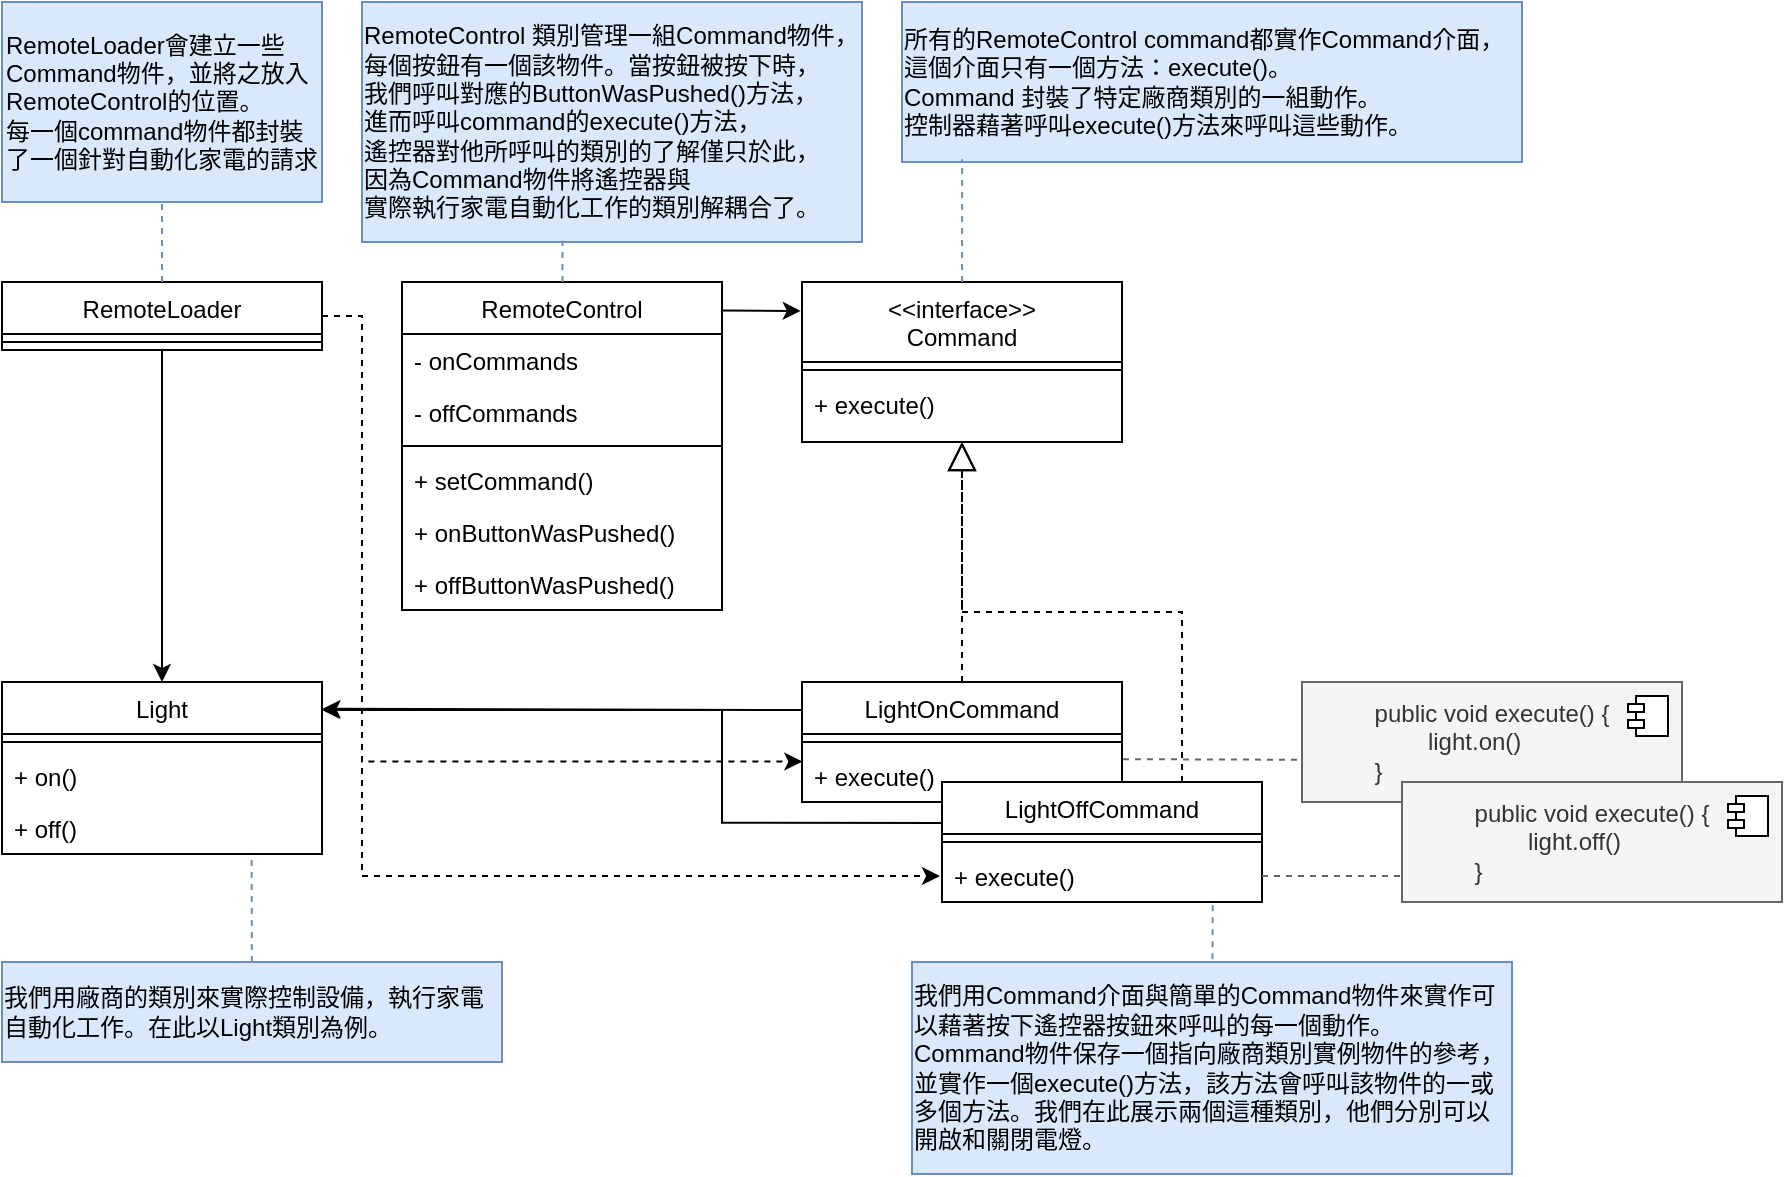 <mxfile version="24.0.4" type="device">
  <diagram id="C5RBs43oDa-KdzZeNtuy" name="Page-1">
    <mxGraphModel dx="834" dy="1242" grid="1" gridSize="10" guides="1" tooltips="1" connect="1" arrows="1" fold="1" page="1" pageScale="1" pageWidth="827" pageHeight="1169" math="0" shadow="0">
      <root>
        <mxCell id="WIyWlLk6GJQsqaUBKTNV-0" />
        <mxCell id="WIyWlLk6GJQsqaUBKTNV-1" parent="WIyWlLk6GJQsqaUBKTNV-0" />
        <mxCell id="zkfFHV4jXpPFQw0GAbJ--6" value="RemoteLoader" style="swimlane;fontStyle=0;align=center;verticalAlign=top;childLayout=stackLayout;horizontal=1;startSize=26;horizontalStack=0;resizeParent=1;resizeLast=0;collapsible=1;marginBottom=0;rounded=0;shadow=0;strokeWidth=1;" parent="WIyWlLk6GJQsqaUBKTNV-1" vertex="1">
          <mxGeometry x="120" y="160" width="160" height="34" as="geometry">
            <mxRectangle x="130" y="380" width="160" height="26" as="alternateBounds" />
          </mxGeometry>
        </mxCell>
        <mxCell id="zkfFHV4jXpPFQw0GAbJ--9" value="" style="line;html=1;strokeWidth=1;align=left;verticalAlign=middle;spacingTop=-1;spacingLeft=3;spacingRight=3;rotatable=0;labelPosition=right;points=[];portConstraint=eastwest;" parent="zkfFHV4jXpPFQw0GAbJ--6" vertex="1">
          <mxGeometry y="26" width="160" height="8" as="geometry" />
        </mxCell>
        <mxCell id="zkfFHV4jXpPFQw0GAbJ--13" value="Light" style="swimlane;fontStyle=0;align=center;verticalAlign=top;childLayout=stackLayout;horizontal=1;startSize=26;horizontalStack=0;resizeParent=1;resizeLast=0;collapsible=1;marginBottom=0;rounded=0;shadow=0;strokeWidth=1;" parent="WIyWlLk6GJQsqaUBKTNV-1" vertex="1">
          <mxGeometry x="120" y="360" width="160" height="86" as="geometry">
            <mxRectangle x="340" y="380" width="170" height="26" as="alternateBounds" />
          </mxGeometry>
        </mxCell>
        <mxCell id="zkfFHV4jXpPFQw0GAbJ--15" value="" style="line;html=1;strokeWidth=1;align=left;verticalAlign=middle;spacingTop=-1;spacingLeft=3;spacingRight=3;rotatable=0;labelPosition=right;points=[];portConstraint=eastwest;" parent="zkfFHV4jXpPFQw0GAbJ--13" vertex="1">
          <mxGeometry y="26" width="160" height="8" as="geometry" />
        </mxCell>
        <mxCell id="zkfFHV4jXpPFQw0GAbJ--11" value="+ on()" style="text;align=left;verticalAlign=top;spacingLeft=4;spacingRight=4;overflow=hidden;rotatable=0;points=[[0,0.5],[1,0.5]];portConstraint=eastwest;" parent="zkfFHV4jXpPFQw0GAbJ--13" vertex="1">
          <mxGeometry y="34" width="160" height="26" as="geometry" />
        </mxCell>
        <mxCell id="zkfFHV4jXpPFQw0GAbJ--8" value="+ off()" style="text;align=left;verticalAlign=top;spacingLeft=4;spacingRight=4;overflow=hidden;rotatable=0;points=[[0,0.5],[1,0.5]];portConstraint=eastwest;rounded=0;shadow=0;html=0;" parent="zkfFHV4jXpPFQw0GAbJ--13" vertex="1">
          <mxGeometry y="60" width="160" height="26" as="geometry" />
        </mxCell>
        <mxCell id="zkfFHV4jXpPFQw0GAbJ--17" value="&lt;&lt;interface&gt;&gt;&#xa;Command" style="swimlane;fontStyle=0;align=center;verticalAlign=top;childLayout=stackLayout;horizontal=1;startSize=40;horizontalStack=0;resizeParent=1;resizeLast=0;collapsible=1;marginBottom=0;rounded=0;shadow=0;strokeWidth=1;" parent="WIyWlLk6GJQsqaUBKTNV-1" vertex="1">
          <mxGeometry x="520" y="160" width="160" height="80" as="geometry">
            <mxRectangle x="550" y="140" width="160" height="26" as="alternateBounds" />
          </mxGeometry>
        </mxCell>
        <mxCell id="zkfFHV4jXpPFQw0GAbJ--23" value="" style="line;html=1;strokeWidth=1;align=left;verticalAlign=middle;spacingTop=-1;spacingLeft=3;spacingRight=3;rotatable=0;labelPosition=right;points=[];portConstraint=eastwest;" parent="zkfFHV4jXpPFQw0GAbJ--17" vertex="1">
          <mxGeometry y="40" width="160" height="8" as="geometry" />
        </mxCell>
        <mxCell id="zkfFHV4jXpPFQw0GAbJ--24" value="+ execute()" style="text;align=left;verticalAlign=top;spacingLeft=4;spacingRight=4;overflow=hidden;rotatable=0;points=[[0,0.5],[1,0.5]];portConstraint=eastwest;" parent="zkfFHV4jXpPFQw0GAbJ--17" vertex="1">
          <mxGeometry y="48" width="160" height="26" as="geometry" />
        </mxCell>
        <mxCell id="anBJevIob4cp4GnElAmz-0" value="LightOnCommand" style="swimlane;fontStyle=0;align=center;verticalAlign=top;childLayout=stackLayout;horizontal=1;startSize=26;horizontalStack=0;resizeParent=1;resizeLast=0;collapsible=1;marginBottom=0;rounded=0;shadow=0;strokeWidth=1;" vertex="1" parent="WIyWlLk6GJQsqaUBKTNV-1">
          <mxGeometry x="520" y="360" width="160" height="60" as="geometry">
            <mxRectangle x="340" y="380" width="170" height="26" as="alternateBounds" />
          </mxGeometry>
        </mxCell>
        <mxCell id="anBJevIob4cp4GnElAmz-1" value="" style="line;html=1;strokeWidth=1;align=left;verticalAlign=middle;spacingTop=-1;spacingLeft=3;spacingRight=3;rotatable=0;labelPosition=right;points=[];portConstraint=eastwest;" vertex="1" parent="anBJevIob4cp4GnElAmz-0">
          <mxGeometry y="26" width="160" height="8" as="geometry" />
        </mxCell>
        <mxCell id="anBJevIob4cp4GnElAmz-8" value="+ execute()" style="text;align=left;verticalAlign=top;spacingLeft=4;spacingRight=4;overflow=hidden;rotatable=0;points=[[0,0.5],[1,0.5]];portConstraint=eastwest;" vertex="1" parent="anBJevIob4cp4GnElAmz-0">
          <mxGeometry y="34" width="160" height="26" as="geometry" />
        </mxCell>
        <mxCell id="anBJevIob4cp4GnElAmz-4" value="LightOffCommand" style="swimlane;fontStyle=0;align=center;verticalAlign=top;childLayout=stackLayout;horizontal=1;startSize=26;horizontalStack=0;resizeParent=1;resizeLast=0;collapsible=1;marginBottom=0;rounded=0;shadow=0;strokeWidth=1;" vertex="1" parent="WIyWlLk6GJQsqaUBKTNV-1">
          <mxGeometry x="590" y="410" width="160" height="60" as="geometry">
            <mxRectangle x="340" y="380" width="170" height="26" as="alternateBounds" />
          </mxGeometry>
        </mxCell>
        <mxCell id="anBJevIob4cp4GnElAmz-5" value="" style="line;html=1;strokeWidth=1;align=left;verticalAlign=middle;spacingTop=-1;spacingLeft=3;spacingRight=3;rotatable=0;labelPosition=right;points=[];portConstraint=eastwest;" vertex="1" parent="anBJevIob4cp4GnElAmz-4">
          <mxGeometry y="26" width="160" height="8" as="geometry" />
        </mxCell>
        <mxCell id="anBJevIob4cp4GnElAmz-9" value="+ execute()" style="text;align=left;verticalAlign=top;spacingLeft=4;spacingRight=4;overflow=hidden;rotatable=0;points=[[0,0.5],[1,0.5]];portConstraint=eastwest;" vertex="1" parent="anBJevIob4cp4GnElAmz-4">
          <mxGeometry y="34" width="160" height="26" as="geometry" />
        </mxCell>
        <mxCell id="anBJevIob4cp4GnElAmz-10" value="RemoteControl" style="swimlane;fontStyle=0;align=center;verticalAlign=top;childLayout=stackLayout;horizontal=1;startSize=26;horizontalStack=0;resizeParent=1;resizeLast=0;collapsible=1;marginBottom=0;rounded=0;shadow=0;strokeWidth=1;" vertex="1" parent="WIyWlLk6GJQsqaUBKTNV-1">
          <mxGeometry x="320" y="160" width="160" height="164" as="geometry">
            <mxRectangle x="340" y="380" width="170" height="26" as="alternateBounds" />
          </mxGeometry>
        </mxCell>
        <mxCell id="anBJevIob4cp4GnElAmz-14" value="- onCommands" style="text;align=left;verticalAlign=top;spacingLeft=4;spacingRight=4;overflow=hidden;rotatable=0;points=[[0,0.5],[1,0.5]];portConstraint=eastwest;" vertex="1" parent="anBJevIob4cp4GnElAmz-10">
          <mxGeometry y="26" width="160" height="26" as="geometry" />
        </mxCell>
        <mxCell id="anBJevIob4cp4GnElAmz-15" value="- offCommands" style="text;align=left;verticalAlign=top;spacingLeft=4;spacingRight=4;overflow=hidden;rotatable=0;points=[[0,0.5],[1,0.5]];portConstraint=eastwest;" vertex="1" parent="anBJevIob4cp4GnElAmz-10">
          <mxGeometry y="52" width="160" height="26" as="geometry" />
        </mxCell>
        <mxCell id="anBJevIob4cp4GnElAmz-11" value="" style="line;html=1;strokeWidth=1;align=left;verticalAlign=middle;spacingTop=-1;spacingLeft=3;spacingRight=3;rotatable=0;labelPosition=right;points=[];portConstraint=eastwest;" vertex="1" parent="anBJevIob4cp4GnElAmz-10">
          <mxGeometry y="78" width="160" height="8" as="geometry" />
        </mxCell>
        <mxCell id="anBJevIob4cp4GnElAmz-12" value="+ setCommand()" style="text;align=left;verticalAlign=top;spacingLeft=4;spacingRight=4;overflow=hidden;rotatable=0;points=[[0,0.5],[1,0.5]];portConstraint=eastwest;" vertex="1" parent="anBJevIob4cp4GnElAmz-10">
          <mxGeometry y="86" width="160" height="26" as="geometry" />
        </mxCell>
        <mxCell id="anBJevIob4cp4GnElAmz-13" value="+ onButtonWasPushed()" style="text;align=left;verticalAlign=top;spacingLeft=4;spacingRight=4;overflow=hidden;rotatable=0;points=[[0,0.5],[1,0.5]];portConstraint=eastwest;rounded=0;shadow=0;html=0;" vertex="1" parent="anBJevIob4cp4GnElAmz-10">
          <mxGeometry y="112" width="160" height="26" as="geometry" />
        </mxCell>
        <mxCell id="anBJevIob4cp4GnElAmz-16" value="+ offButtonWasPushed()" style="text;align=left;verticalAlign=top;spacingLeft=4;spacingRight=4;overflow=hidden;rotatable=0;points=[[0,0.5],[1,0.5]];portConstraint=eastwest;rounded=0;shadow=0;html=0;" vertex="1" parent="anBJevIob4cp4GnElAmz-10">
          <mxGeometry y="138" width="160" height="26" as="geometry" />
        </mxCell>
        <mxCell id="anBJevIob4cp4GnElAmz-17" value="" style="endArrow=classic;html=1;rounded=0;" edge="1" parent="WIyWlLk6GJQsqaUBKTNV-1" source="zkfFHV4jXpPFQw0GAbJ--6" target="zkfFHV4jXpPFQw0GAbJ--13">
          <mxGeometry width="50" height="50" relative="1" as="geometry">
            <mxPoint x="230" y="590" as="sourcePoint" />
            <mxPoint x="280" y="540" as="targetPoint" />
          </mxGeometry>
        </mxCell>
        <mxCell id="anBJevIob4cp4GnElAmz-18" value="" style="endArrow=block;dashed=1;endFill=0;endSize=12;html=1;rounded=0;" edge="1" parent="WIyWlLk6GJQsqaUBKTNV-1" source="anBJevIob4cp4GnElAmz-0" target="zkfFHV4jXpPFQw0GAbJ--17">
          <mxGeometry width="160" relative="1" as="geometry">
            <mxPoint x="570" y="310" as="sourcePoint" />
            <mxPoint x="730" y="310" as="targetPoint" />
          </mxGeometry>
        </mxCell>
        <mxCell id="anBJevIob4cp4GnElAmz-19" value="" style="endArrow=block;dashed=1;endFill=0;endSize=12;html=1;rounded=0;edgeStyle=elbowEdgeStyle;elbow=vertical;exitX=0.75;exitY=0;exitDx=0;exitDy=0;" edge="1" parent="WIyWlLk6GJQsqaUBKTNV-1" source="anBJevIob4cp4GnElAmz-4" target="zkfFHV4jXpPFQw0GAbJ--17">
          <mxGeometry width="160" relative="1" as="geometry">
            <mxPoint x="730" y="370" as="sourcePoint" />
            <mxPoint x="730" y="250" as="targetPoint" />
          </mxGeometry>
        </mxCell>
        <mxCell id="anBJevIob4cp4GnElAmz-20" value="" style="endArrow=classic;dashed=1;endFill=1;endSize=6;html=1;rounded=0;edgeStyle=orthogonalEdgeStyle;elbow=vertical;entryX=0.001;entryY=0.223;entryDx=0;entryDy=0;entryPerimeter=0;" edge="1" parent="WIyWlLk6GJQsqaUBKTNV-1" source="zkfFHV4jXpPFQw0GAbJ--6" target="anBJevIob4cp4GnElAmz-8">
          <mxGeometry width="160" relative="1" as="geometry">
            <mxPoint x="420" y="500" as="sourcePoint" />
            <mxPoint x="310" y="340" as="targetPoint" />
            <Array as="points">
              <mxPoint x="300" y="177" />
              <mxPoint x="300" y="400" />
            </Array>
          </mxGeometry>
        </mxCell>
        <mxCell id="anBJevIob4cp4GnElAmz-21" value="" style="endArrow=classic;dashed=1;endFill=1;endSize=6;html=1;rounded=0;edgeStyle=orthogonalEdgeStyle;elbow=vertical;exitX=1;exitY=0.5;exitDx=0;exitDy=0;" edge="1" parent="WIyWlLk6GJQsqaUBKTNV-1" source="zkfFHV4jXpPFQw0GAbJ--6">
          <mxGeometry width="160" relative="1" as="geometry">
            <mxPoint x="280" y="297" as="sourcePoint" />
            <mxPoint x="589" y="457" as="targetPoint" />
            <Array as="points">
              <mxPoint x="300" y="177" />
              <mxPoint x="300" y="457" />
            </Array>
          </mxGeometry>
        </mxCell>
        <mxCell id="anBJevIob4cp4GnElAmz-22" value="" style="endArrow=classic;html=1;rounded=0;exitX=0.999;exitY=0.087;exitDx=0;exitDy=0;exitPerimeter=0;entryX=-0.004;entryY=0.181;entryDx=0;entryDy=0;entryPerimeter=0;" edge="1" parent="WIyWlLk6GJQsqaUBKTNV-1" source="anBJevIob4cp4GnElAmz-10" target="zkfFHV4jXpPFQw0GAbJ--17">
          <mxGeometry width="50" height="50" relative="1" as="geometry">
            <mxPoint x="519" y="80" as="sourcePoint" />
            <mxPoint x="519" y="126" as="targetPoint" />
          </mxGeometry>
        </mxCell>
        <mxCell id="anBJevIob4cp4GnElAmz-23" value="" style="endArrow=classic;html=1;rounded=0;exitX=0;exitY=0.25;exitDx=0;exitDy=0;entryX=1.001;entryY=0.156;entryDx=0;entryDy=0;entryPerimeter=0;" edge="1" parent="WIyWlLk6GJQsqaUBKTNV-1" target="zkfFHV4jXpPFQw0GAbJ--13">
          <mxGeometry width="50" height="50" relative="1" as="geometry">
            <mxPoint x="520" y="374" as="sourcePoint" />
            <mxPoint x="278.08" y="373.276" as="targetPoint" />
          </mxGeometry>
        </mxCell>
        <mxCell id="anBJevIob4cp4GnElAmz-24" value="" style="endArrow=classic;html=1;rounded=0;entryX=1.001;entryY=0.156;entryDx=0;entryDy=0;entryPerimeter=0;edgeStyle=orthogonalEdgeStyle;exitX=-0.001;exitY=0.324;exitDx=0;exitDy=0;exitPerimeter=0;" edge="1" parent="WIyWlLk6GJQsqaUBKTNV-1">
          <mxGeometry width="50" height="50" relative="1" as="geometry">
            <mxPoint x="589.84" y="430.44" as="sourcePoint" />
            <mxPoint x="280" y="374" as="targetPoint" />
            <Array as="points">
              <mxPoint x="480" y="430" />
              <mxPoint x="480" y="374" />
            </Array>
          </mxGeometry>
        </mxCell>
        <mxCell id="anBJevIob4cp4GnElAmz-27" value="public void execute() {&lt;div style=&quot;text-align: left;&quot;&gt;&lt;span style=&quot;white-space: pre;&quot;&gt;&#x9;&lt;/span&gt;light.on()&lt;br&gt;&lt;/div&gt;&lt;div style=&quot;text-align: left;&quot;&gt;}&lt;/div&gt;" style="html=1;dropTarget=0;whiteSpace=wrap;fillColor=#f5f5f5;fontColor=#333333;strokeColor=#666666;" vertex="1" parent="WIyWlLk6GJQsqaUBKTNV-1">
          <mxGeometry x="770" y="360" width="190" height="60" as="geometry" />
        </mxCell>
        <mxCell id="anBJevIob4cp4GnElAmz-28" value="" style="shape=module;jettyWidth=8;jettyHeight=4;" vertex="1" parent="anBJevIob4cp4GnElAmz-27">
          <mxGeometry x="1" width="20" height="20" relative="1" as="geometry">
            <mxPoint x="-27" y="7" as="offset" />
          </mxGeometry>
        </mxCell>
        <mxCell id="anBJevIob4cp4GnElAmz-29" value="public void execute() {&lt;div style=&quot;text-align: left;&quot;&gt;&lt;span style=&quot;white-space: pre;&quot;&gt;&#x9;&lt;/span&gt;light.off()&lt;br&gt;&lt;/div&gt;&lt;div style=&quot;text-align: left;&quot;&gt;}&lt;/div&gt;" style="html=1;dropTarget=0;whiteSpace=wrap;fillColor=#f5f5f5;fontColor=#333333;strokeColor=#666666;" vertex="1" parent="WIyWlLk6GJQsqaUBKTNV-1">
          <mxGeometry x="820" y="410" width="190" height="60" as="geometry" />
        </mxCell>
        <mxCell id="anBJevIob4cp4GnElAmz-30" value="" style="shape=module;jettyWidth=8;jettyHeight=4;" vertex="1" parent="anBJevIob4cp4GnElAmz-29">
          <mxGeometry x="1" width="20" height="20" relative="1" as="geometry">
            <mxPoint x="-27" y="7" as="offset" />
          </mxGeometry>
        </mxCell>
        <mxCell id="anBJevIob4cp4GnElAmz-31" value="" style="endArrow=none;dashed=1;html=1;rounded=0;fillColor=#f5f5f5;strokeColor=#666666;exitX=1.003;exitY=0.177;exitDx=0;exitDy=0;exitPerimeter=0;entryX=-0.002;entryY=0.648;entryDx=0;entryDy=0;entryPerimeter=0;" edge="1" parent="WIyWlLk6GJQsqaUBKTNV-1" source="anBJevIob4cp4GnElAmz-8" target="anBJevIob4cp4GnElAmz-27">
          <mxGeometry width="50" height="50" relative="1" as="geometry">
            <mxPoint x="720" y="380" as="sourcePoint" />
            <mxPoint x="770" y="330" as="targetPoint" />
          </mxGeometry>
        </mxCell>
        <mxCell id="anBJevIob4cp4GnElAmz-32" value="" style="endArrow=none;dashed=1;html=1;rounded=0;fillColor=#f5f5f5;strokeColor=#666666;entryX=-0.002;entryY=0.648;entryDx=0;entryDy=0;entryPerimeter=0;" edge="1" parent="WIyWlLk6GJQsqaUBKTNV-1">
          <mxGeometry width="50" height="50" relative="1" as="geometry">
            <mxPoint x="750" y="457" as="sourcePoint" />
            <mxPoint x="820" y="457" as="targetPoint" />
          </mxGeometry>
        </mxCell>
        <mxCell id="anBJevIob4cp4GnElAmz-34" value="RemoteLoader會建立一些&lt;br&gt;Command物件，並將之放入&lt;br&gt;RemoteControl的位置。&lt;div&gt;每一個command物件都封裝&lt;br&gt;了一個針對自動化家電的請求&lt;/div&gt;" style="html=1;whiteSpace=wrap;fillColor=#dae8fc;strokeColor=#6c8ebf;align=left;" vertex="1" parent="WIyWlLk6GJQsqaUBKTNV-1">
          <mxGeometry x="120" y="20" width="160" height="100" as="geometry" />
        </mxCell>
        <mxCell id="anBJevIob4cp4GnElAmz-35" value="&lt;div style=&quot;text-align: left;&quot;&gt;&lt;span style=&quot;background-color: initial;&quot;&gt;RemoteControl 類別管理一組&lt;/span&gt;&lt;span style=&quot;background-color: initial;&quot;&gt;Command物件，每個按鈕有一個&lt;/span&gt;&lt;span style=&quot;background-color: initial;&quot;&gt;該物件。當按鈕被按下時，&lt;br&gt;&lt;/span&gt;&lt;span style=&quot;background-color: initial;&quot;&gt;我們呼叫對應的ButtonWasPushed()方法，&lt;br&gt;進而呼叫command的execute()方法，&lt;/span&gt;&lt;/div&gt;&lt;div style=&quot;text-align: left;&quot;&gt;&lt;span style=&quot;background-color: initial;&quot;&gt;遙控器對他所呼叫的類別的了解僅只於此，&lt;/span&gt;&lt;/div&gt;&lt;div style=&quot;text-align: left;&quot;&gt;&lt;span style=&quot;background-color: initial;&quot;&gt;因為Command物件將遙控器與&lt;br&gt;實際執行家電自動化工作的類別解耦合了。&lt;/span&gt;&lt;/div&gt;" style="html=1;whiteSpace=wrap;fillColor=#dae8fc;strokeColor=#6c8ebf;" vertex="1" parent="WIyWlLk6GJQsqaUBKTNV-1">
          <mxGeometry x="300" y="20" width="250" height="120" as="geometry" />
        </mxCell>
        <mxCell id="anBJevIob4cp4GnElAmz-36" value="&lt;div style=&quot;text-align: left;&quot;&gt;所有的RemoteControl command都實作Command介面，這個介面只有一個方法：execute()。&lt;/div&gt;&lt;div style=&quot;text-align: left;&quot;&gt;Command 封裝了特定廠商類別的一組動作。&lt;/div&gt;&lt;div style=&quot;text-align: left;&quot;&gt;控制器藉著呼叫execute()方法來呼叫這些動作。&lt;/div&gt;" style="html=1;whiteSpace=wrap;fillColor=#dae8fc;strokeColor=#6c8ebf;" vertex="1" parent="WIyWlLk6GJQsqaUBKTNV-1">
          <mxGeometry x="570" y="20" width="310" height="80" as="geometry" />
        </mxCell>
        <mxCell id="anBJevIob4cp4GnElAmz-37" value="&lt;div style=&quot;text-align: left;&quot;&gt;我們用Command介面與簡單的Command物件來實作可以藉著按下遙控器按鈕來呼叫的每一個動作。&lt;/div&gt;&lt;div style=&quot;text-align: left;&quot;&gt;Command物件保存一個指向廠商類別實例物件的參考，並實作一個execute()方法，該方法會呼叫該物件的一或多個方法。我們在此展示兩個這種類別，他們分別可以開啟和關閉電燈。&lt;/div&gt;" style="html=1;whiteSpace=wrap;fillColor=#dae8fc;strokeColor=#6c8ebf;" vertex="1" parent="WIyWlLk6GJQsqaUBKTNV-1">
          <mxGeometry x="575" y="500" width="300" height="106" as="geometry" />
        </mxCell>
        <mxCell id="anBJevIob4cp4GnElAmz-38" value="&lt;div style=&quot;text-align: left;&quot;&gt;我們用廠商的類別來實際控制設備，執行家電自動化工作。在此以Light類別為例。&lt;/div&gt;" style="html=1;whiteSpace=wrap;fillColor=#dae8fc;strokeColor=#6c8ebf;" vertex="1" parent="WIyWlLk6GJQsqaUBKTNV-1">
          <mxGeometry x="120" y="500" width="250" height="50" as="geometry" />
        </mxCell>
        <mxCell id="anBJevIob4cp4GnElAmz-39" value="" style="endArrow=none;dashed=1;html=1;rounded=0;fillColor=#dae8fc;strokeColor=#6c8ebf;" edge="1" parent="WIyWlLk6GJQsqaUBKTNV-1" source="zkfFHV4jXpPFQw0GAbJ--6" target="anBJevIob4cp4GnElAmz-34">
          <mxGeometry width="50" height="50" relative="1" as="geometry">
            <mxPoint x="730" y="230" as="sourcePoint" />
            <mxPoint x="780" y="180" as="targetPoint" />
          </mxGeometry>
        </mxCell>
        <mxCell id="anBJevIob4cp4GnElAmz-40" value="" style="endArrow=none;dashed=1;html=1;rounded=0;fillColor=#dae8fc;strokeColor=#6c8ebf;entryX=0.401;entryY=0.995;entryDx=0;entryDy=0;entryPerimeter=0;" edge="1" parent="WIyWlLk6GJQsqaUBKTNV-1" source="anBJevIob4cp4GnElAmz-10" target="anBJevIob4cp4GnElAmz-35">
          <mxGeometry width="50" height="50" relative="1" as="geometry">
            <mxPoint x="210" y="170" as="sourcePoint" />
            <mxPoint x="210" y="130" as="targetPoint" />
          </mxGeometry>
        </mxCell>
        <mxCell id="anBJevIob4cp4GnElAmz-41" value="" style="endArrow=none;dashed=1;html=1;rounded=0;fillColor=#dae8fc;strokeColor=#6c8ebf;entryX=0.097;entryY=0.983;entryDx=0;entryDy=0;entryPerimeter=0;" edge="1" parent="WIyWlLk6GJQsqaUBKTNV-1" source="zkfFHV4jXpPFQw0GAbJ--17" target="anBJevIob4cp4GnElAmz-36">
          <mxGeometry width="50" height="50" relative="1" as="geometry">
            <mxPoint x="610" y="131" as="sourcePoint" />
            <mxPoint x="610" y="110" as="targetPoint" />
          </mxGeometry>
        </mxCell>
        <mxCell id="anBJevIob4cp4GnElAmz-42" value="" style="endArrow=none;dashed=1;html=1;rounded=0;fillColor=#dae8fc;strokeColor=#6c8ebf;exitX=0.846;exitY=1.061;exitDx=0;exitDy=0;exitPerimeter=0;" edge="1" parent="WIyWlLk6GJQsqaUBKTNV-1" source="anBJevIob4cp4GnElAmz-9" target="anBJevIob4cp4GnElAmz-37">
          <mxGeometry width="50" height="50" relative="1" as="geometry">
            <mxPoint x="646" y="170" as="sourcePoint" />
            <mxPoint x="699" y="110" as="targetPoint" />
          </mxGeometry>
        </mxCell>
        <mxCell id="anBJevIob4cp4GnElAmz-43" value="" style="endArrow=none;dashed=1;html=1;rounded=0;fillColor=#dae8fc;strokeColor=#6c8ebf;entryX=0.78;entryY=1.015;entryDx=0;entryDy=0;entryPerimeter=0;" edge="1" parent="WIyWlLk6GJQsqaUBKTNV-1" source="anBJevIob4cp4GnElAmz-38" target="zkfFHV4jXpPFQw0GAbJ--8">
          <mxGeometry width="50" height="50" relative="1" as="geometry">
            <mxPoint x="210" y="500" as="sourcePoint" />
            <mxPoint x="245" y="450" as="targetPoint" />
          </mxGeometry>
        </mxCell>
      </root>
    </mxGraphModel>
  </diagram>
</mxfile>
